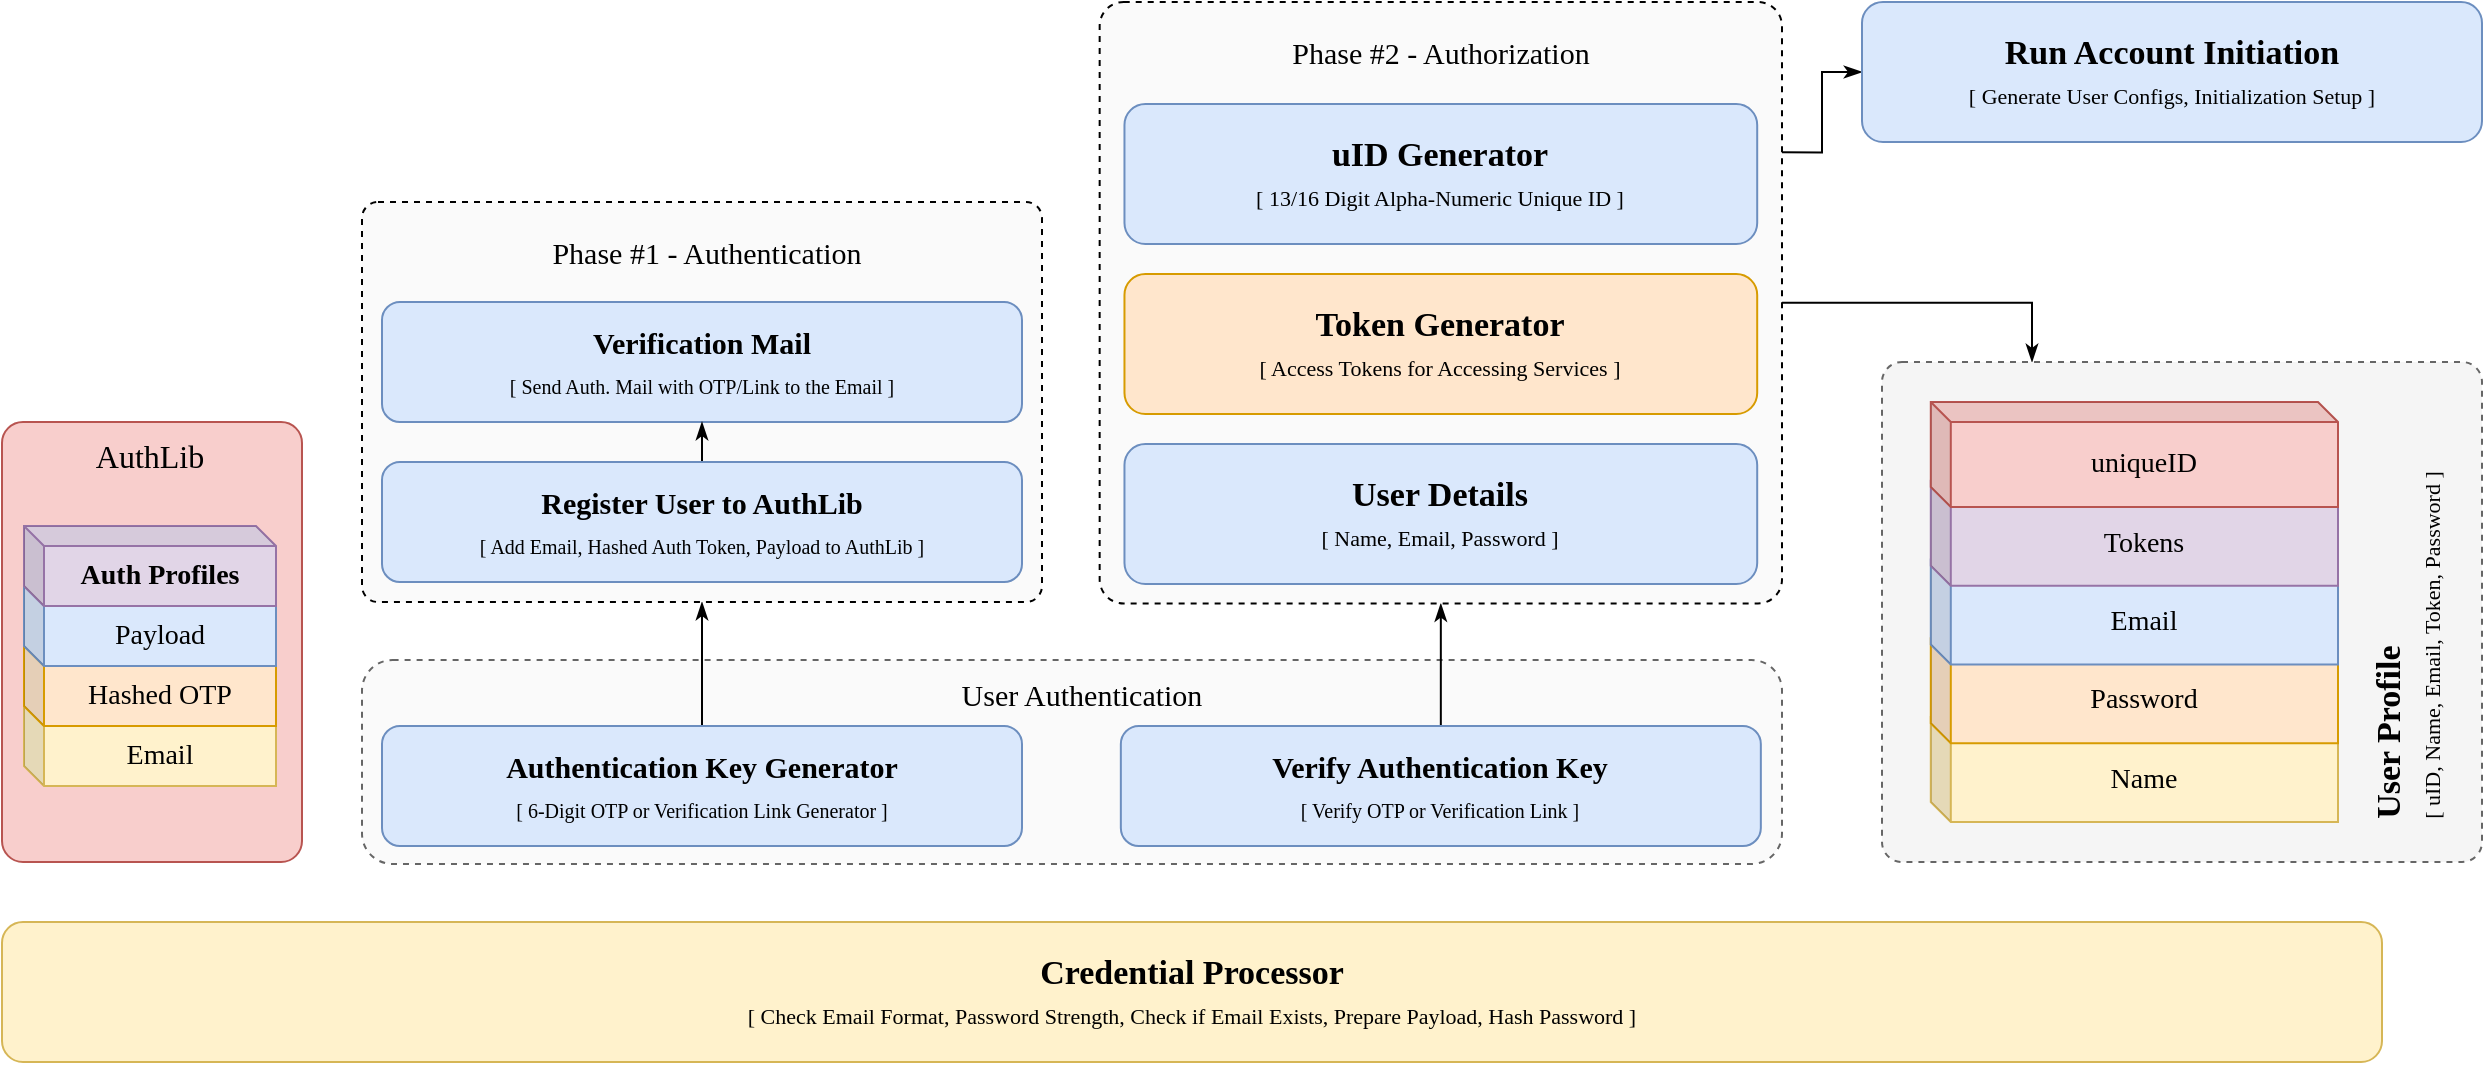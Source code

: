 <mxfile version="16.0.3" type="github">
  <diagram id="bcZGq8niX8jsSqBgnsz0" name="Page-1">
    <mxGraphModel dx="1483" dy="819" grid="1" gridSize="10" guides="1" tooltips="1" connect="1" arrows="1" fold="1" page="0" pageScale="1" pageWidth="1100" pageHeight="850" math="0" shadow="0">
      <root>
        <mxCell id="0" />
        <mxCell id="1" parent="0" />
        <mxCell id="okvVlNZ2xvB_8VoVdYBR-27" value="" style="rounded=1;whiteSpace=wrap;html=1;dashed=1;fontFamily=Work Sans;fontSource=https%3A%2F%2Ffonts.googleapis.com%2Fcss%3Ffamily%3DWork%2BSans;fontSize=16;fillColor=#FAFAFA;fontColor=#333333;strokeColor=#666666;" vertex="1" parent="1">
          <mxGeometry x="280" y="459" width="710" height="102" as="geometry" />
        </mxCell>
        <mxCell id="pe7kV6N1swRoLj8WlCbN-2" value="&lt;font face=&quot;Work Sans&quot; data-font-src=&quot;https://fonts.googleapis.com/css?family=Work+Sans&quot; style=&quot;line-height: 0.3&quot;&gt;&lt;b style=&quot;font-size: 17px&quot;&gt;Credential Processor&lt;/b&gt;&lt;br&gt;&lt;font style=&quot;font-size: 11px&quot;&gt;[ Check Email Format, Password Strength, Check if Email Exists, Prepare Payload, Hash Password ]&lt;/font&gt;&lt;br&gt;&lt;/font&gt;" style="rounded=1;whiteSpace=wrap;html=1;fontSize=16;fillColor=#fff2cc;strokeColor=#d6b656;" parent="1" vertex="1">
          <mxGeometry x="100" y="590" width="1190" height="70" as="geometry" />
        </mxCell>
        <mxCell id="okvVlNZ2xvB_8VoVdYBR-56" style="edgeStyle=orthogonalEdgeStyle;rounded=0;orthogonalLoop=1;jettySize=auto;html=1;exitX=0.5;exitY=0;exitDx=0;exitDy=0;entryX=0.5;entryY=1;entryDx=0;entryDy=0;fontFamily=Work Sans;fontSource=https%3A%2F%2Ffonts.googleapis.com%2Fcss%3Ffamily%3DWork%2BSans;fontSize=15;endArrow=classicThin;endFill=1;" edge="1" parent="1" source="okvVlNZ2xvB_8VoVdYBR-2" target="okvVlNZ2xvB_8VoVdYBR-50">
          <mxGeometry relative="1" as="geometry" />
        </mxCell>
        <mxCell id="okvVlNZ2xvB_8VoVdYBR-2" value="&lt;font face=&quot;Work Sans&quot; data-font-src=&quot;https://fonts.googleapis.com/css?family=Work+Sans&quot; style=&quot;line-height: 0.3&quot;&gt;&lt;b&gt;&lt;font style=&quot;font-size: 15px&quot;&gt;Authentication Key Generator&lt;/font&gt;&lt;/b&gt;&lt;br&gt;&lt;font style=&quot;font-size: 10px&quot;&gt;[ 6-Digit OTP or Verification Link Generator ]&lt;/font&gt;&lt;br&gt;&lt;/font&gt;" style="rounded=1;whiteSpace=wrap;html=1;fontSize=16;fillColor=#dae8fc;strokeColor=#6c8ebf;" vertex="1" parent="1">
          <mxGeometry x="290" y="492" width="320" height="60" as="geometry" />
        </mxCell>
        <mxCell id="okvVlNZ2xvB_8VoVdYBR-58" style="edgeStyle=orthogonalEdgeStyle;rounded=0;orthogonalLoop=1;jettySize=auto;html=1;exitX=0.5;exitY=0;exitDx=0;exitDy=0;entryX=0.5;entryY=1;entryDx=0;entryDy=0;fontFamily=Work Sans;fontSource=https%3A%2F%2Ffonts.googleapis.com%2Fcss%3Ffamily%3DWork%2BSans;fontSize=15;endArrow=classicThin;endFill=1;" edge="1" parent="1" source="okvVlNZ2xvB_8VoVdYBR-23" target="okvVlNZ2xvB_8VoVdYBR-48">
          <mxGeometry relative="1" as="geometry" />
        </mxCell>
        <mxCell id="okvVlNZ2xvB_8VoVdYBR-23" value="&lt;font face=&quot;Work Sans&quot; data-font-src=&quot;https://fonts.googleapis.com/css?family=Work+Sans&quot; style=&quot;line-height: 0.3&quot;&gt;&lt;b&gt;&lt;font style=&quot;font-size: 15px&quot;&gt;Verify Authentication Key&lt;/font&gt;&lt;/b&gt;&lt;br&gt;&lt;font style=&quot;font-size: 10px&quot;&gt;[ Verify OTP or Verification Link ]&lt;/font&gt;&lt;br&gt;&lt;/font&gt;" style="rounded=1;whiteSpace=wrap;html=1;fontSize=16;fillColor=#dae8fc;strokeColor=#6c8ebf;" vertex="1" parent="1">
          <mxGeometry x="659.42" y="492" width="320" height="60" as="geometry" />
        </mxCell>
        <mxCell id="okvVlNZ2xvB_8VoVdYBR-28" value="User Authentication" style="text;html=1;strokeColor=none;fillColor=none;align=center;verticalAlign=middle;whiteSpace=wrap;rounded=0;dashed=1;fontFamily=Work Sans;fontSource=https%3A%2F%2Ffonts.googleapis.com%2Fcss%3Ffamily%3DWork%2BSans;fontSize=15;" vertex="1" parent="1">
          <mxGeometry x="560" y="466" width="160" height="20" as="geometry" />
        </mxCell>
        <mxCell id="okvVlNZ2xvB_8VoVdYBR-29" value="" style="group" vertex="1" connectable="0" parent="1">
          <mxGeometry x="100" y="340" width="150" height="220" as="geometry" />
        </mxCell>
        <mxCell id="okvVlNZ2xvB_8VoVdYBR-8" value="" style="rounded=1;whiteSpace=wrap;html=1;fontSize=10;arcSize=7;fillColor=#f8cecc;strokeColor=#b85450;" vertex="1" parent="okvVlNZ2xvB_8VoVdYBR-29">
          <mxGeometry width="150" height="220" as="geometry" />
        </mxCell>
        <mxCell id="okvVlNZ2xvB_8VoVdYBR-9" value="AuthLib" style="text;html=1;strokeColor=none;fillColor=none;align=center;verticalAlign=middle;whiteSpace=wrap;rounded=0;fontSize=16;fontFamily=Work Sans;fontSource=https%3A%2F%2Ffonts.googleapis.com%2Fcss%3Ffamily%3DWork%2BSans;" vertex="1" parent="okvVlNZ2xvB_8VoVdYBR-29">
          <mxGeometry x="44" y="7" width="60" height="20" as="geometry" />
        </mxCell>
        <mxCell id="okvVlNZ2xvB_8VoVdYBR-16" value="" style="group" vertex="1" connectable="0" parent="okvVlNZ2xvB_8VoVdYBR-29">
          <mxGeometry x="11" y="52" width="126" height="130" as="geometry" />
        </mxCell>
        <mxCell id="okvVlNZ2xvB_8VoVdYBR-11" value="Email" style="shape=cube;whiteSpace=wrap;html=1;boundedLbl=1;backgroundOutline=1;darkOpacity=0.05;darkOpacity2=0.1;fontFamily=Work Sans;fontSource=https%3A%2F%2Ffonts.googleapis.com%2Fcss%3Ffamily%3DWork%2BSans;fontSize=14;size=10;fillColor=#fff2cc;strokeColor=#d6b656;" vertex="1" parent="okvVlNZ2xvB_8VoVdYBR-16">
          <mxGeometry y="90" width="126" height="40" as="geometry" />
        </mxCell>
        <mxCell id="okvVlNZ2xvB_8VoVdYBR-12" value="Hashed OTP" style="shape=cube;whiteSpace=wrap;html=1;boundedLbl=1;backgroundOutline=1;darkOpacity=0.05;darkOpacity2=0.1;fontFamily=Work Sans;fontSource=https%3A%2F%2Ffonts.googleapis.com%2Fcss%3Ffamily%3DWork%2BSans;fontSize=14;size=10;fillColor=#ffe6cc;strokeColor=#d79b00;" vertex="1" parent="okvVlNZ2xvB_8VoVdYBR-16">
          <mxGeometry y="60" width="126" height="40" as="geometry" />
        </mxCell>
        <mxCell id="okvVlNZ2xvB_8VoVdYBR-13" value="Payload" style="shape=cube;whiteSpace=wrap;html=1;boundedLbl=1;backgroundOutline=1;darkOpacity=0.05;darkOpacity2=0.1;fontFamily=Work Sans;fontSource=https%3A%2F%2Ffonts.googleapis.com%2Fcss%3Ffamily%3DWork%2BSans;fontSize=14;size=10;fillColor=#dae8fc;strokeColor=#6c8ebf;" vertex="1" parent="okvVlNZ2xvB_8VoVdYBR-16">
          <mxGeometry y="30" width="126" height="40" as="geometry" />
        </mxCell>
        <mxCell id="okvVlNZ2xvB_8VoVdYBR-15" value="&lt;b&gt;Auth Profiles&lt;/b&gt;" style="shape=cube;whiteSpace=wrap;html=1;boundedLbl=1;backgroundOutline=1;darkOpacity=0.05;darkOpacity2=0.1;fontFamily=Work Sans;fontSource=https%3A%2F%2Ffonts.googleapis.com%2Fcss%3Ffamily%3DWork%2BSans;fontSize=14;size=10;fillColor=#e1d5e7;strokeColor=#9673a6;" vertex="1" parent="okvVlNZ2xvB_8VoVdYBR-16">
          <mxGeometry width="126" height="40" as="geometry" />
        </mxCell>
        <mxCell id="okvVlNZ2xvB_8VoVdYBR-63" style="edgeStyle=orthogonalEdgeStyle;rounded=0;orthogonalLoop=1;jettySize=auto;html=1;fontFamily=Work Sans;fontSource=https%3A%2F%2Ffonts.googleapis.com%2Fcss%3Ffamily%3DWork%2BSans;fontSize=15;endArrow=classicThin;endFill=1;entryX=0;entryY=0.5;entryDx=0;entryDy=0;exitX=1;exitY=0.25;exitDx=0;exitDy=0;" edge="1" parent="1" source="okvVlNZ2xvB_8VoVdYBR-48" target="okvVlNZ2xvB_8VoVdYBR-47">
          <mxGeometry relative="1" as="geometry">
            <mxPoint x="1002" y="165" as="sourcePoint" />
          </mxGeometry>
        </mxCell>
        <mxCell id="okvVlNZ2xvB_8VoVdYBR-47" value="&lt;font face=&quot;Work Sans&quot; data-font-src=&quot;https://fonts.googleapis.com/css?family=Work+Sans&quot; style=&quot;line-height: 0.3&quot;&gt;&lt;b style=&quot;font-size: 17px&quot;&gt;Run Account Initiation&lt;/b&gt;&lt;br&gt;&lt;font style=&quot;font-size: 11px&quot;&gt;[ Generate User Configs, Initialization Setup ]&lt;/font&gt;&lt;br&gt;&lt;/font&gt;" style="rounded=1;whiteSpace=wrap;html=1;fontSize=16;fillColor=#dae8fc;strokeColor=#6c8ebf;" vertex="1" parent="1">
          <mxGeometry x="1030" y="130" width="310" height="70" as="geometry" />
        </mxCell>
        <mxCell id="okvVlNZ2xvB_8VoVdYBR-54" value="" style="group" vertex="1" connectable="0" parent="1">
          <mxGeometry x="648.83" y="130" width="341.17" height="300.75" as="geometry" />
        </mxCell>
        <mxCell id="okvVlNZ2xvB_8VoVdYBR-48" value="" style="rounded=1;whiteSpace=wrap;html=1;dashed=1;fontFamily=Work Sans;fontSource=https%3A%2F%2Ffonts.googleapis.com%2Fcss%3Ffamily%3DWork%2BSans;fontSize=15;fillColor=#FAFAFA;arcSize=4;" vertex="1" parent="okvVlNZ2xvB_8VoVdYBR-54">
          <mxGeometry width="341.17" height="300.75" as="geometry" />
        </mxCell>
        <mxCell id="okvVlNZ2xvB_8VoVdYBR-1" value="&lt;font face=&quot;Work Sans&quot; data-font-src=&quot;https://fonts.googleapis.com/css?family=Work+Sans&quot; style=&quot;line-height: 0.3&quot;&gt;&lt;b style=&quot;font-size: 17px&quot;&gt;Token Generator&lt;/b&gt;&lt;br&gt;&lt;font style=&quot;font-size: 11px&quot;&gt;[ Access Tokens for Accessing Services ]&lt;/font&gt;&lt;br&gt;&lt;/font&gt;" style="rounded=1;whiteSpace=wrap;html=1;fontSize=16;fillColor=#ffe6cc;strokeColor=#d79b00;" vertex="1" parent="okvVlNZ2xvB_8VoVdYBR-54">
          <mxGeometry x="12.403" y="136" width="316.365" height="70" as="geometry" />
        </mxCell>
        <mxCell id="okvVlNZ2xvB_8VoVdYBR-33" value="&lt;font face=&quot;Work Sans&quot; data-font-src=&quot;https://fonts.googleapis.com/css?family=Work+Sans&quot; style=&quot;line-height: 0.3&quot;&gt;&lt;b style=&quot;font-size: 17px&quot;&gt;User Details&lt;/b&gt;&lt;br&gt;&lt;font style=&quot;font-size: 11px&quot;&gt;[ Name, Email, Password ]&lt;/font&gt;&lt;br&gt;&lt;/font&gt;" style="rounded=1;whiteSpace=wrap;html=1;fontSize=16;fillColor=#dae8fc;strokeColor=#6c8ebf;" vertex="1" parent="okvVlNZ2xvB_8VoVdYBR-54">
          <mxGeometry x="12.403" y="221" width="316.365" height="70" as="geometry" />
        </mxCell>
        <mxCell id="pe7kV6N1swRoLj8WlCbN-1" value="&lt;font face=&quot;Work Sans&quot; data-font-src=&quot;https://fonts.googleapis.com/css?family=Work+Sans&quot; style=&quot;line-height: 0.3&quot;&gt;&lt;b style=&quot;font-size: 17px&quot;&gt;uID Generator&lt;/b&gt;&lt;br&gt;&lt;font style=&quot;font-size: 11px&quot;&gt;[ 13/16 Digit Alpha-Numeric Unique ID ]&lt;/font&gt;&lt;br&gt;&lt;/font&gt;" style="rounded=1;whiteSpace=wrap;html=1;fontSize=16;fillColor=#dae8fc;strokeColor=#6c8ebf;" parent="okvVlNZ2xvB_8VoVdYBR-54" vertex="1">
          <mxGeometry x="12.403" y="51" width="316.365" height="70" as="geometry" />
        </mxCell>
        <mxCell id="okvVlNZ2xvB_8VoVdYBR-53" value="Phase #2 - Authorization" style="text;html=1;strokeColor=none;fillColor=none;align=center;verticalAlign=middle;whiteSpace=wrap;rounded=0;dashed=1;fontFamily=Work Sans;fontSource=https%3A%2F%2Ffonts.googleapis.com%2Fcss%3Ffamily%3DWork%2BSans;fontSize=15;" vertex="1" parent="okvVlNZ2xvB_8VoVdYBR-54">
          <mxGeometry x="59.272" y="10" width="222.627" height="30" as="geometry" />
        </mxCell>
        <mxCell id="okvVlNZ2xvB_8VoVdYBR-55" value="" style="group" vertex="1" connectable="0" parent="1">
          <mxGeometry x="280" y="230" width="340" height="200" as="geometry" />
        </mxCell>
        <mxCell id="okvVlNZ2xvB_8VoVdYBR-50" value="" style="rounded=1;whiteSpace=wrap;html=1;dashed=1;fontFamily=Work Sans;fontSource=https%3A%2F%2Ffonts.googleapis.com%2Fcss%3Ffamily%3DWork%2BSans;fontSize=15;fillColor=#FAFAFA;arcSize=4;" vertex="1" parent="okvVlNZ2xvB_8VoVdYBR-55">
          <mxGeometry width="340" height="200" as="geometry" />
        </mxCell>
        <mxCell id="okvVlNZ2xvB_8VoVdYBR-4" value="&lt;font face=&quot;Work Sans&quot; data-font-src=&quot;https://fonts.googleapis.com/css?family=Work+Sans&quot; style=&quot;line-height: 0.3&quot;&gt;&lt;span style=&quot;font-size: 15px&quot;&gt;&lt;b&gt;Verification Mail&lt;/b&gt;&lt;/span&gt;&lt;br&gt;&lt;font style=&quot;font-size: 10px&quot;&gt;[ Send Auth. Mail with OTP/Link to the Email ]&lt;/font&gt;&lt;br&gt;&lt;/font&gt;" style="rounded=1;whiteSpace=wrap;html=1;fontSize=16;fillColor=#dae8fc;strokeColor=#6c8ebf;" vertex="1" parent="okvVlNZ2xvB_8VoVdYBR-55">
          <mxGeometry x="10" y="50" width="320" height="60" as="geometry" />
        </mxCell>
        <mxCell id="okvVlNZ2xvB_8VoVdYBR-57" style="edgeStyle=orthogonalEdgeStyle;rounded=0;orthogonalLoop=1;jettySize=auto;html=1;exitX=0.5;exitY=0;exitDx=0;exitDy=0;entryX=0.5;entryY=1;entryDx=0;entryDy=0;fontFamily=Work Sans;fontSource=https%3A%2F%2Ffonts.googleapis.com%2Fcss%3Ffamily%3DWork%2BSans;fontSize=15;endArrow=classicThin;endFill=1;" edge="1" parent="okvVlNZ2xvB_8VoVdYBR-55" source="okvVlNZ2xvB_8VoVdYBR-5" target="okvVlNZ2xvB_8VoVdYBR-4">
          <mxGeometry relative="1" as="geometry" />
        </mxCell>
        <mxCell id="okvVlNZ2xvB_8VoVdYBR-5" value="&lt;font face=&quot;Work Sans&quot; data-font-src=&quot;https://fonts.googleapis.com/css?family=Work+Sans&quot; style=&quot;line-height: 0.3&quot;&gt;&lt;b&gt;&lt;font style=&quot;font-size: 15px&quot;&gt;Register User to AuthLib&lt;/font&gt;&lt;/b&gt;&lt;br&gt;&lt;font style=&quot;font-size: 10px&quot;&gt;[ Add Email, Hashed Auth Token, Payload to AuthLib ]&lt;/font&gt;&lt;br&gt;&lt;/font&gt;" style="rounded=1;whiteSpace=wrap;html=1;fontSize=16;fillColor=#dae8fc;strokeColor=#6c8ebf;" vertex="1" parent="okvVlNZ2xvB_8VoVdYBR-55">
          <mxGeometry x="10" y="130" width="320" height="60" as="geometry" />
        </mxCell>
        <mxCell id="okvVlNZ2xvB_8VoVdYBR-51" value="Phase #1 - Authentication" style="text;html=1;strokeColor=none;fillColor=none;align=center;verticalAlign=middle;whiteSpace=wrap;rounded=0;dashed=1;fontFamily=Work Sans;fontSource=https%3A%2F%2Ffonts.googleapis.com%2Fcss%3Ffamily%3DWork%2BSans;fontSize=15;" vertex="1" parent="okvVlNZ2xvB_8VoVdYBR-55">
          <mxGeometry x="75" y="10" width="195" height="30" as="geometry" />
        </mxCell>
        <mxCell id="okvVlNZ2xvB_8VoVdYBR-59" style="edgeStyle=orthogonalEdgeStyle;rounded=0;orthogonalLoop=1;jettySize=auto;html=1;exitX=1;exitY=0.5;exitDx=0;exitDy=0;entryX=0.25;entryY=0;entryDx=0;entryDy=0;fontFamily=Work Sans;fontSource=https%3A%2F%2Ffonts.googleapis.com%2Fcss%3Ffamily%3DWork%2BSans;fontSize=15;endArrow=classicThin;endFill=1;" edge="1" parent="1" source="okvVlNZ2xvB_8VoVdYBR-48" target="okvVlNZ2xvB_8VoVdYBR-34">
          <mxGeometry relative="1" as="geometry" />
        </mxCell>
        <mxCell id="okvVlNZ2xvB_8VoVdYBR-34" value="&lt;font face=&quot;Work Sans&quot; data-font-src=&quot;https://fonts.googleapis.com/css?family=Work+Sans&quot; style=&quot;line-height: 0.3&quot;&gt;&lt;br&gt;&lt;/font&gt;" style="rounded=1;whiteSpace=wrap;html=1;fontSize=16;fillColor=#f5f5f5;strokeColor=#666666;arcSize=4;fontColor=#333333;dashed=1;" vertex="1" parent="1">
          <mxGeometry x="1040" y="310" width="300" height="250" as="geometry" />
        </mxCell>
        <mxCell id="okvVlNZ2xvB_8VoVdYBR-41" value="" style="group" vertex="1" connectable="0" parent="1">
          <mxGeometry x="1064.4" y="330" width="203.6" height="210" as="geometry" />
        </mxCell>
        <mxCell id="okvVlNZ2xvB_8VoVdYBR-36" value="Name" style="shape=cube;whiteSpace=wrap;html=1;boundedLbl=1;backgroundOutline=1;darkOpacity=0.05;darkOpacity2=0.1;fontFamily=Work Sans;fontSource=https%3A%2F%2Ffonts.googleapis.com%2Fcss%3Ffamily%3DWork%2BSans;fontSize=14;size=10;fillColor=#fff2cc;strokeColor=#d6b656;" vertex="1" parent="okvVlNZ2xvB_8VoVdYBR-41">
          <mxGeometry y="157.5" width="203.6" height="52.5" as="geometry" />
        </mxCell>
        <mxCell id="okvVlNZ2xvB_8VoVdYBR-37" value="Password" style="shape=cube;whiteSpace=wrap;html=1;boundedLbl=1;backgroundOutline=1;darkOpacity=0.05;darkOpacity2=0.1;fontFamily=Work Sans;fontSource=https%3A%2F%2Ffonts.googleapis.com%2Fcss%3Ffamily%3DWork%2BSans;fontSize=14;size=10;fillColor=#ffe6cc;strokeColor=#d79b00;" vertex="1" parent="okvVlNZ2xvB_8VoVdYBR-41">
          <mxGeometry y="118.125" width="203.6" height="52.5" as="geometry" />
        </mxCell>
        <mxCell id="okvVlNZ2xvB_8VoVdYBR-38" value="Email" style="shape=cube;whiteSpace=wrap;html=1;boundedLbl=1;backgroundOutline=1;darkOpacity=0.05;darkOpacity2=0.1;fontFamily=Work Sans;fontSource=https%3A%2F%2Ffonts.googleapis.com%2Fcss%3Ffamily%3DWork%2BSans;fontSize=14;size=10;fillColor=#dae8fc;strokeColor=#6c8ebf;" vertex="1" parent="okvVlNZ2xvB_8VoVdYBR-41">
          <mxGeometry y="78.75" width="203.6" height="52.5" as="geometry" />
        </mxCell>
        <mxCell id="okvVlNZ2xvB_8VoVdYBR-39" value="Tokens" style="shape=cube;whiteSpace=wrap;html=1;boundedLbl=1;backgroundOutline=1;darkOpacity=0.05;darkOpacity2=0.1;fontFamily=Work Sans;fontSource=https%3A%2F%2Ffonts.googleapis.com%2Fcss%3Ffamily%3DWork%2BSans;fontSize=14;size=10;fillColor=#e1d5e7;strokeColor=#9673a6;" vertex="1" parent="okvVlNZ2xvB_8VoVdYBR-41">
          <mxGeometry y="39.375" width="203.6" height="52.5" as="geometry" />
        </mxCell>
        <mxCell id="okvVlNZ2xvB_8VoVdYBR-40" value="uniqueID" style="shape=cube;whiteSpace=wrap;html=1;boundedLbl=1;backgroundOutline=1;darkOpacity=0.05;darkOpacity2=0.1;fontFamily=Work Sans;fontSource=https%3A%2F%2Ffonts.googleapis.com%2Fcss%3Ffamily%3DWork%2BSans;fontSize=14;size=10;fillColor=#f8cecc;strokeColor=#b85450;" vertex="1" parent="okvVlNZ2xvB_8VoVdYBR-41">
          <mxGeometry width="203.6" height="52.5" as="geometry" />
        </mxCell>
        <mxCell id="okvVlNZ2xvB_8VoVdYBR-43" value="&lt;b style=&quot;font-size: 17px&quot;&gt;User Profile&lt;/b&gt;&lt;br style=&quot;font-size: 16px&quot;&gt;&lt;font style=&quot;font-size: 11px&quot;&gt;[ uID, Name, Email, Token, Password ]&lt;/font&gt;" style="text;html=1;strokeColor=none;fillColor=none;align=left;verticalAlign=middle;whiteSpace=wrap;rounded=0;dashed=1;fontFamily=Work Sans;fontSource=https%3A%2F%2Ffonts.googleapis.com%2Fcss%3Ffamily%3DWork%2BSans;fontSize=15;rotation=-90;" vertex="1" parent="1">
          <mxGeometry x="1198" y="410" width="210.4" height="50" as="geometry" />
        </mxCell>
      </root>
    </mxGraphModel>
  </diagram>
</mxfile>
